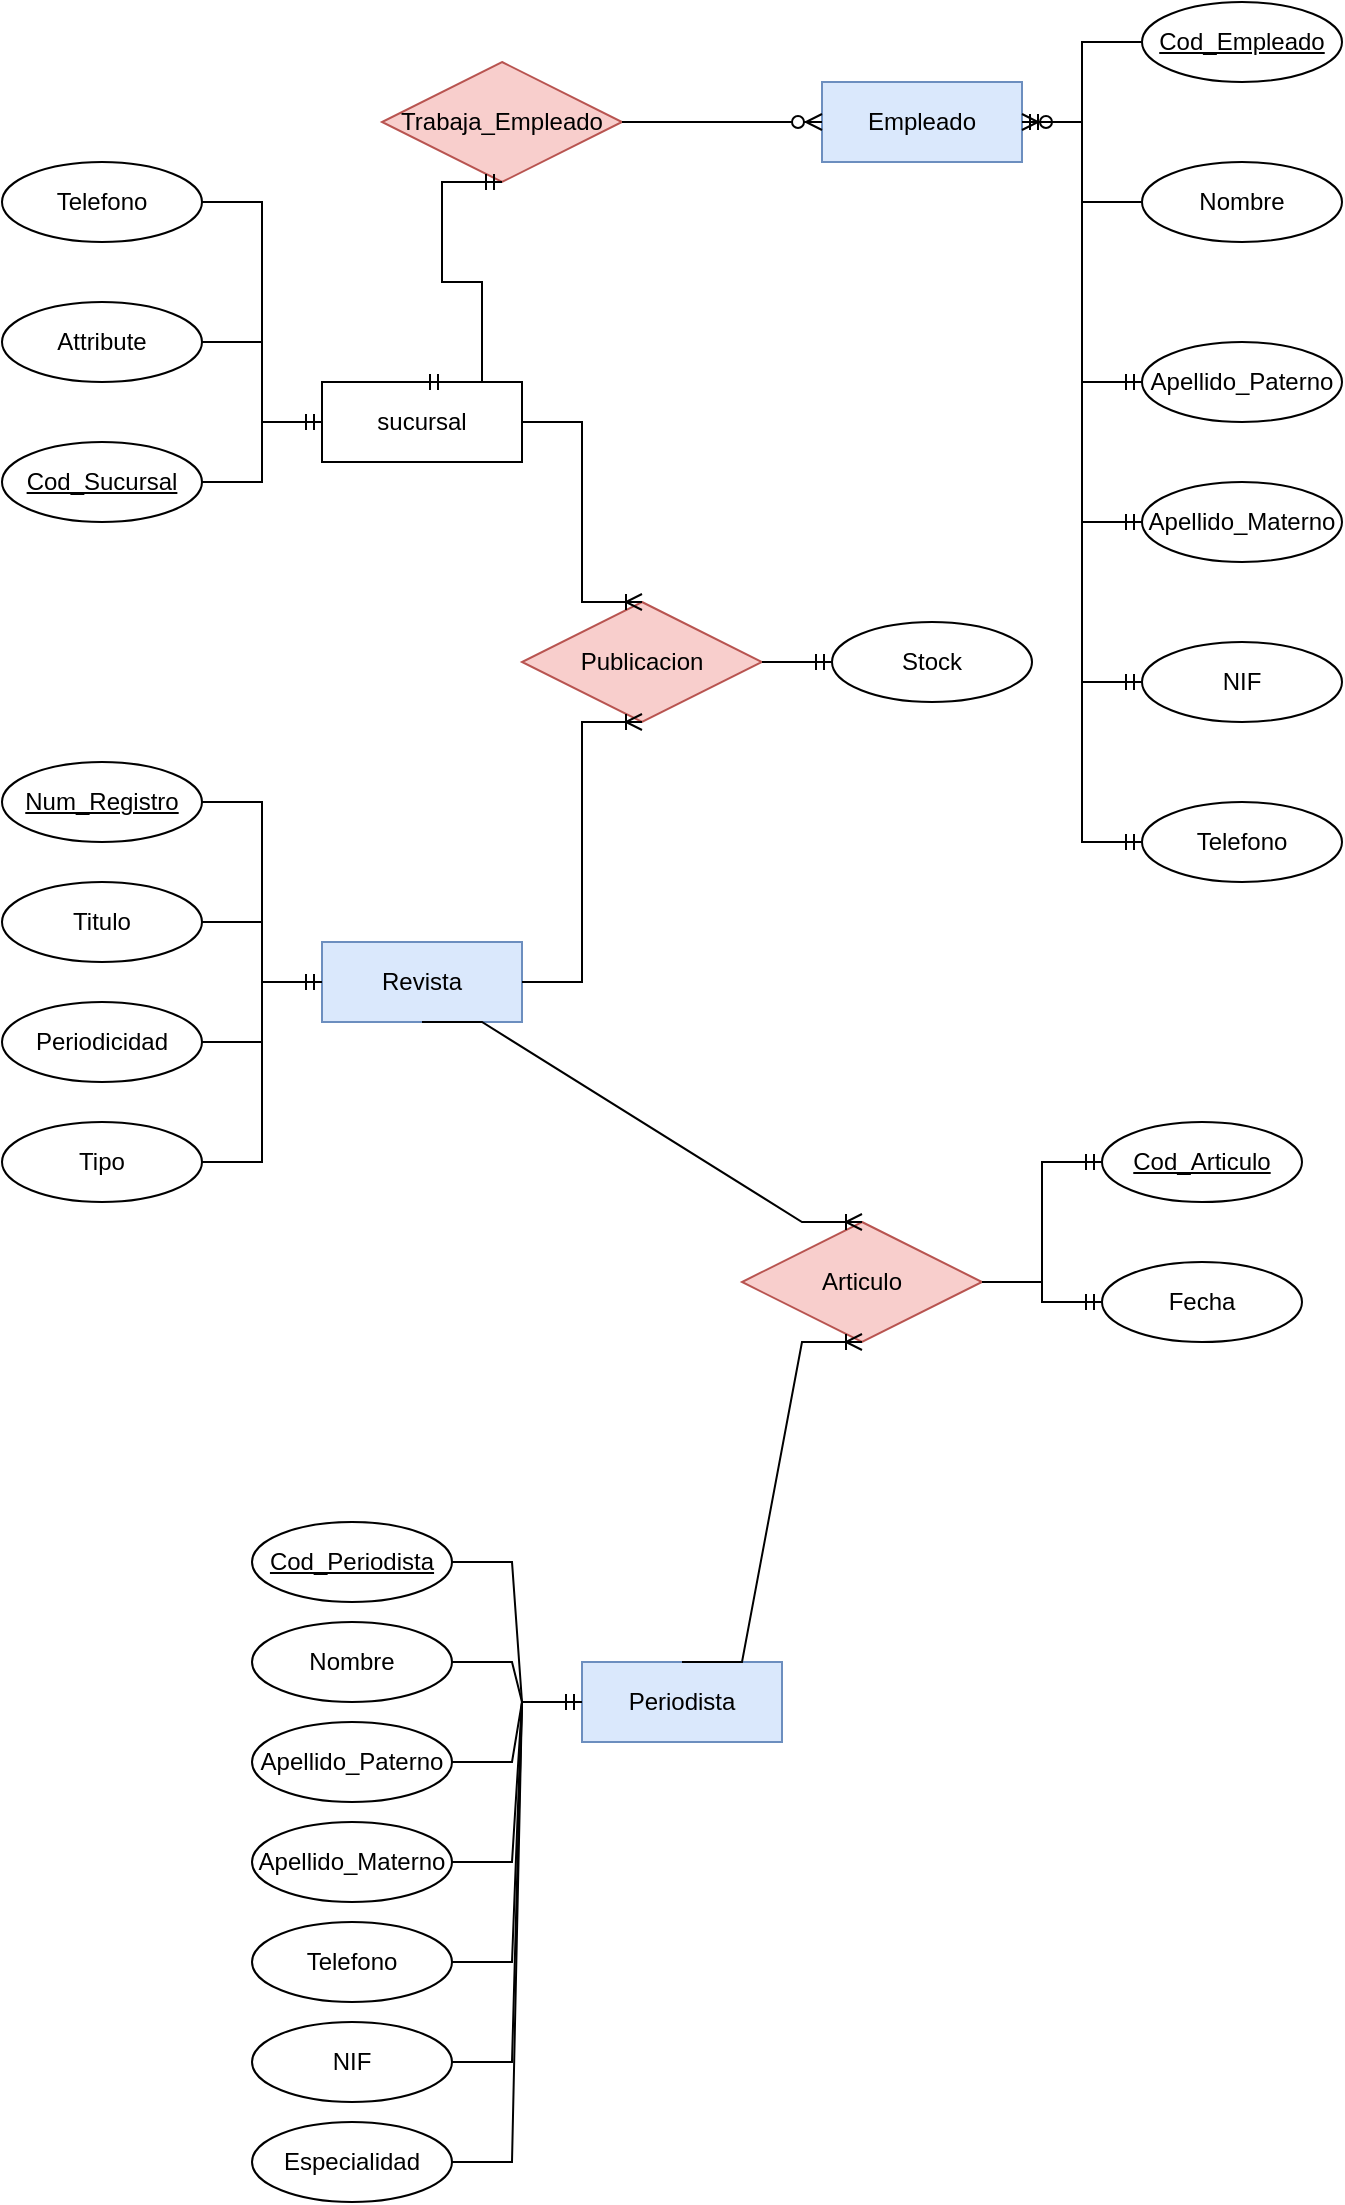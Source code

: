 <mxfile version="21.6.2" type="github">
  <diagram name="Page-1" id="UO4-BMnbqjIwqz6x6uQH">
    <mxGraphModel dx="478" dy="792" grid="1" gridSize="10" guides="1" tooltips="1" connect="1" arrows="1" fold="1" page="1" pageScale="1" pageWidth="850" pageHeight="1100" math="0" shadow="0">
      <root>
        <mxCell id="0" />
        <mxCell id="1" parent="0" />
        <mxCell id="WOpBPVeNc5zzb4Up8IcJ-1" value="sucursal" style="whiteSpace=wrap;html=1;align=center;" vertex="1" parent="1">
          <mxGeometry x="170" y="240" width="100" height="40" as="geometry" />
        </mxCell>
        <mxCell id="WOpBPVeNc5zzb4Up8IcJ-2" value="&lt;div&gt;Empleado&lt;/div&gt;" style="whiteSpace=wrap;html=1;align=center;fillColor=#dae8fc;strokeColor=#6c8ebf;" vertex="1" parent="1">
          <mxGeometry x="420" y="90" width="100" height="40" as="geometry" />
        </mxCell>
        <mxCell id="WOpBPVeNc5zzb4Up8IcJ-3" value="&lt;div&gt;Periodista&lt;/div&gt;" style="whiteSpace=wrap;html=1;align=center;fillColor=#dae8fc;strokeColor=#6c8ebf;" vertex="1" parent="1">
          <mxGeometry x="300" y="880" width="100" height="40" as="geometry" />
        </mxCell>
        <mxCell id="WOpBPVeNc5zzb4Up8IcJ-4" value="Revista" style="whiteSpace=wrap;html=1;align=center;fillColor=#dae8fc;strokeColor=#6c8ebf;" vertex="1" parent="1">
          <mxGeometry x="170" y="520" width="100" height="40" as="geometry" />
        </mxCell>
        <mxCell id="WOpBPVeNc5zzb4Up8IcJ-5" value="Telefono" style="ellipse;whiteSpace=wrap;html=1;align=center;" vertex="1" parent="1">
          <mxGeometry x="10" y="130" width="100" height="40" as="geometry" />
        </mxCell>
        <mxCell id="WOpBPVeNc5zzb4Up8IcJ-6" value="Attribute" style="ellipse;whiteSpace=wrap;html=1;align=center;" vertex="1" parent="1">
          <mxGeometry x="10" y="200" width="100" height="40" as="geometry" />
        </mxCell>
        <mxCell id="WOpBPVeNc5zzb4Up8IcJ-7" value="&lt;div&gt;Cod_Sucursal&lt;/div&gt;" style="ellipse;whiteSpace=wrap;html=1;align=center;fontStyle=4;" vertex="1" parent="1">
          <mxGeometry x="10" y="270" width="100" height="40" as="geometry" />
        </mxCell>
        <mxCell id="WOpBPVeNc5zzb4Up8IcJ-8" value="Cod_Empleado" style="ellipse;whiteSpace=wrap;html=1;align=center;fontStyle=4;" vertex="1" parent="1">
          <mxGeometry x="580" y="50" width="100" height="40" as="geometry" />
        </mxCell>
        <mxCell id="WOpBPVeNc5zzb4Up8IcJ-9" value="Nombre" style="ellipse;whiteSpace=wrap;html=1;align=center;" vertex="1" parent="1">
          <mxGeometry x="580" y="130" width="100" height="40" as="geometry" />
        </mxCell>
        <mxCell id="WOpBPVeNc5zzb4Up8IcJ-10" value="&lt;div&gt;Apellido_Paterno&lt;/div&gt;" style="ellipse;whiteSpace=wrap;html=1;align=center;" vertex="1" parent="1">
          <mxGeometry x="580" y="220" width="100" height="40" as="geometry" />
        </mxCell>
        <mxCell id="WOpBPVeNc5zzb4Up8IcJ-11" value="&lt;div&gt;Apellido_Materno&lt;/div&gt;" style="ellipse;whiteSpace=wrap;html=1;align=center;" vertex="1" parent="1">
          <mxGeometry x="580" y="290" width="100" height="40" as="geometry" />
        </mxCell>
        <mxCell id="WOpBPVeNc5zzb4Up8IcJ-13" value="&lt;div&gt;NIF&lt;/div&gt;" style="ellipse;whiteSpace=wrap;html=1;align=center;" vertex="1" parent="1">
          <mxGeometry x="580" y="370" width="100" height="40" as="geometry" />
        </mxCell>
        <mxCell id="WOpBPVeNc5zzb4Up8IcJ-14" value="Telefono" style="ellipse;whiteSpace=wrap;html=1;align=center;" vertex="1" parent="1">
          <mxGeometry x="580" y="450" width="100" height="40" as="geometry" />
        </mxCell>
        <mxCell id="WOpBPVeNc5zzb4Up8IcJ-15" value="Trabaja_Empleado" style="shape=rhombus;perimeter=rhombusPerimeter;whiteSpace=wrap;html=1;align=center;fillColor=#f8cecc;strokeColor=#b85450;" vertex="1" parent="1">
          <mxGeometry x="200" y="80" width="120" height="60" as="geometry" />
        </mxCell>
        <mxCell id="WOpBPVeNc5zzb4Up8IcJ-16" value="Cod_Periodista" style="ellipse;whiteSpace=wrap;html=1;align=center;fontStyle=4;" vertex="1" parent="1">
          <mxGeometry x="135" y="810" width="100" height="40" as="geometry" />
        </mxCell>
        <mxCell id="WOpBPVeNc5zzb4Up8IcJ-17" value="Nombre" style="ellipse;whiteSpace=wrap;html=1;align=center;" vertex="1" parent="1">
          <mxGeometry x="135" y="860" width="100" height="40" as="geometry" />
        </mxCell>
        <mxCell id="WOpBPVeNc5zzb4Up8IcJ-18" value="&lt;div&gt;Apellido_Paterno&lt;/div&gt;" style="ellipse;whiteSpace=wrap;html=1;align=center;" vertex="1" parent="1">
          <mxGeometry x="135" y="910" width="100" height="40" as="geometry" />
        </mxCell>
        <mxCell id="WOpBPVeNc5zzb4Up8IcJ-19" value="&lt;div&gt;Apellido_Materno&lt;/div&gt;" style="ellipse;whiteSpace=wrap;html=1;align=center;" vertex="1" parent="1">
          <mxGeometry x="135" y="960" width="100" height="40" as="geometry" />
        </mxCell>
        <mxCell id="WOpBPVeNc5zzb4Up8IcJ-20" value="&lt;div&gt;NIF&lt;/div&gt;" style="ellipse;whiteSpace=wrap;html=1;align=center;" vertex="1" parent="1">
          <mxGeometry x="135" y="1060" width="100" height="40" as="geometry" />
        </mxCell>
        <mxCell id="WOpBPVeNc5zzb4Up8IcJ-21" value="Telefono" style="ellipse;whiteSpace=wrap;html=1;align=center;" vertex="1" parent="1">
          <mxGeometry x="135" y="1010" width="100" height="40" as="geometry" />
        </mxCell>
        <mxCell id="WOpBPVeNc5zzb4Up8IcJ-22" value="" style="edgeStyle=entityRelationEdgeStyle;fontSize=12;html=1;endArrow=ERzeroToMany;endFill=1;rounded=0;exitX=1;exitY=0.5;exitDx=0;exitDy=0;" edge="1" parent="1" source="WOpBPVeNc5zzb4Up8IcJ-15" target="WOpBPVeNc5zzb4Up8IcJ-2">
          <mxGeometry width="100" height="100" relative="1" as="geometry">
            <mxPoint x="340" y="420" as="sourcePoint" />
            <mxPoint x="440" y="320" as="targetPoint" />
          </mxGeometry>
        </mxCell>
        <mxCell id="WOpBPVeNc5zzb4Up8IcJ-27" value="" style="edgeStyle=entityRelationEdgeStyle;fontSize=12;html=1;endArrow=ERmandOne;rounded=0;entryX=1;entryY=0.5;entryDx=0;entryDy=0;exitX=0;exitY=0.5;exitDx=0;exitDy=0;" edge="1" parent="1" source="WOpBPVeNc5zzb4Up8IcJ-8" target="WOpBPVeNc5zzb4Up8IcJ-2">
          <mxGeometry width="100" height="100" relative="1" as="geometry">
            <mxPoint x="340" y="420" as="sourcePoint" />
            <mxPoint x="440" y="320" as="targetPoint" />
          </mxGeometry>
        </mxCell>
        <mxCell id="WOpBPVeNc5zzb4Up8IcJ-28" value="" style="edgeStyle=entityRelationEdgeStyle;fontSize=12;html=1;endArrow=ERzeroToMany;endFill=1;rounded=0;exitX=0;exitY=0.5;exitDx=0;exitDy=0;" edge="1" parent="1" source="WOpBPVeNc5zzb4Up8IcJ-9" target="WOpBPVeNc5zzb4Up8IcJ-2">
          <mxGeometry width="100" height="100" relative="1" as="geometry">
            <mxPoint x="340" y="420" as="sourcePoint" />
            <mxPoint x="440" y="320" as="targetPoint" />
          </mxGeometry>
        </mxCell>
        <mxCell id="WOpBPVeNc5zzb4Up8IcJ-29" value="" style="edgeStyle=entityRelationEdgeStyle;fontSize=12;html=1;endArrow=ERmandOne;rounded=0;entryX=0;entryY=0.5;entryDx=0;entryDy=0;exitX=1;exitY=0.5;exitDx=0;exitDy=0;" edge="1" parent="1" source="WOpBPVeNc5zzb4Up8IcJ-2" target="WOpBPVeNc5zzb4Up8IcJ-10">
          <mxGeometry width="100" height="100" relative="1" as="geometry">
            <mxPoint x="340" y="420" as="sourcePoint" />
            <mxPoint x="440" y="320" as="targetPoint" />
          </mxGeometry>
        </mxCell>
        <mxCell id="WOpBPVeNc5zzb4Up8IcJ-30" value="" style="edgeStyle=entityRelationEdgeStyle;fontSize=12;html=1;endArrow=ERmandOne;rounded=0;entryX=0;entryY=0.5;entryDx=0;entryDy=0;exitX=1;exitY=0.5;exitDx=0;exitDy=0;" edge="1" parent="1" source="WOpBPVeNc5zzb4Up8IcJ-2" target="WOpBPVeNc5zzb4Up8IcJ-11">
          <mxGeometry width="100" height="100" relative="1" as="geometry">
            <mxPoint x="340" y="420" as="sourcePoint" />
            <mxPoint x="440" y="320" as="targetPoint" />
          </mxGeometry>
        </mxCell>
        <mxCell id="WOpBPVeNc5zzb4Up8IcJ-31" value="" style="edgeStyle=entityRelationEdgeStyle;fontSize=12;html=1;endArrow=ERmandOne;rounded=0;entryX=0;entryY=0.5;entryDx=0;entryDy=0;exitX=1;exitY=0.5;exitDx=0;exitDy=0;" edge="1" parent="1" source="WOpBPVeNc5zzb4Up8IcJ-2" target="WOpBPVeNc5zzb4Up8IcJ-13">
          <mxGeometry width="100" height="100" relative="1" as="geometry">
            <mxPoint x="340" y="420" as="sourcePoint" />
            <mxPoint x="440" y="320" as="targetPoint" />
          </mxGeometry>
        </mxCell>
        <mxCell id="WOpBPVeNc5zzb4Up8IcJ-32" value="" style="edgeStyle=entityRelationEdgeStyle;fontSize=12;html=1;endArrow=ERmandOne;rounded=0;entryX=0;entryY=0.5;entryDx=0;entryDy=0;exitX=1;exitY=0.5;exitDx=0;exitDy=0;" edge="1" parent="1" source="WOpBPVeNc5zzb4Up8IcJ-2" target="WOpBPVeNc5zzb4Up8IcJ-14">
          <mxGeometry width="100" height="100" relative="1" as="geometry">
            <mxPoint x="340" y="420" as="sourcePoint" />
            <mxPoint x="440" y="320" as="targetPoint" />
          </mxGeometry>
        </mxCell>
        <mxCell id="WOpBPVeNc5zzb4Up8IcJ-34" value="" style="edgeStyle=entityRelationEdgeStyle;fontSize=12;html=1;endArrow=ERmandOne;startArrow=ERmandOne;rounded=0;entryX=0.5;entryY=1;entryDx=0;entryDy=0;exitX=0.5;exitY=0;exitDx=0;exitDy=0;" edge="1" parent="1" source="WOpBPVeNc5zzb4Up8IcJ-1" target="WOpBPVeNc5zzb4Up8IcJ-15">
          <mxGeometry width="100" height="100" relative="1" as="geometry">
            <mxPoint x="180" y="450" as="sourcePoint" />
            <mxPoint x="280" y="350" as="targetPoint" />
          </mxGeometry>
        </mxCell>
        <mxCell id="WOpBPVeNc5zzb4Up8IcJ-35" value="" style="edgeStyle=entityRelationEdgeStyle;fontSize=12;html=1;endArrow=ERmandOne;rounded=0;exitX=1;exitY=0.5;exitDx=0;exitDy=0;entryX=0;entryY=0.5;entryDx=0;entryDy=0;" edge="1" parent="1" source="WOpBPVeNc5zzb4Up8IcJ-5" target="WOpBPVeNc5zzb4Up8IcJ-1">
          <mxGeometry width="100" height="100" relative="1" as="geometry">
            <mxPoint x="180" y="450" as="sourcePoint" />
            <mxPoint x="280" y="350" as="targetPoint" />
          </mxGeometry>
        </mxCell>
        <mxCell id="WOpBPVeNc5zzb4Up8IcJ-37" value="" style="edgeStyle=entityRelationEdgeStyle;fontSize=12;html=1;endArrow=ERmandOne;rounded=0;entryX=0;entryY=0.5;entryDx=0;entryDy=0;exitX=1;exitY=0.5;exitDx=0;exitDy=0;" edge="1" parent="1" source="WOpBPVeNc5zzb4Up8IcJ-7" target="WOpBPVeNc5zzb4Up8IcJ-1">
          <mxGeometry width="100" height="100" relative="1" as="geometry">
            <mxPoint x="180" y="450" as="sourcePoint" />
            <mxPoint x="280" y="350" as="targetPoint" />
          </mxGeometry>
        </mxCell>
        <mxCell id="WOpBPVeNc5zzb4Up8IcJ-38" value="" style="edgeStyle=entityRelationEdgeStyle;fontSize=12;html=1;endArrow=ERmandOne;rounded=0;exitX=1;exitY=0.5;exitDx=0;exitDy=0;" edge="1" parent="1" source="WOpBPVeNc5zzb4Up8IcJ-6" target="WOpBPVeNc5zzb4Up8IcJ-1">
          <mxGeometry width="100" height="100" relative="1" as="geometry">
            <mxPoint x="180" y="450" as="sourcePoint" />
            <mxPoint x="280" y="350" as="targetPoint" />
          </mxGeometry>
        </mxCell>
        <mxCell id="WOpBPVeNc5zzb4Up8IcJ-40" value="Num_Registro" style="ellipse;whiteSpace=wrap;html=1;align=center;fontStyle=4;" vertex="1" parent="1">
          <mxGeometry x="10" y="430" width="100" height="40" as="geometry" />
        </mxCell>
        <mxCell id="WOpBPVeNc5zzb4Up8IcJ-41" value="&lt;div&gt;Titulo&lt;/div&gt;" style="ellipse;whiteSpace=wrap;html=1;align=center;" vertex="1" parent="1">
          <mxGeometry x="10" y="490" width="100" height="40" as="geometry" />
        </mxCell>
        <mxCell id="WOpBPVeNc5zzb4Up8IcJ-42" value="Periodicidad" style="ellipse;whiteSpace=wrap;html=1;align=center;" vertex="1" parent="1">
          <mxGeometry x="10" y="550" width="100" height="40" as="geometry" />
        </mxCell>
        <mxCell id="WOpBPVeNc5zzb4Up8IcJ-43" value="Tipo" style="ellipse;whiteSpace=wrap;html=1;align=center;" vertex="1" parent="1">
          <mxGeometry x="10" y="610" width="100" height="40" as="geometry" />
        </mxCell>
        <mxCell id="WOpBPVeNc5zzb4Up8IcJ-44" value="" style="edgeStyle=entityRelationEdgeStyle;fontSize=12;html=1;endArrow=ERmandOne;rounded=0;" edge="1" parent="1" source="WOpBPVeNc5zzb4Up8IcJ-40" target="WOpBPVeNc5zzb4Up8IcJ-4">
          <mxGeometry width="100" height="100" relative="1" as="geometry">
            <mxPoint x="180" y="440" as="sourcePoint" />
            <mxPoint x="170" y="350" as="targetPoint" />
          </mxGeometry>
        </mxCell>
        <mxCell id="WOpBPVeNc5zzb4Up8IcJ-45" value="" style="edgeStyle=entityRelationEdgeStyle;fontSize=12;html=1;endArrow=ERmandOne;rounded=0;" edge="1" parent="1" source="WOpBPVeNc5zzb4Up8IcJ-41" target="WOpBPVeNc5zzb4Up8IcJ-4">
          <mxGeometry width="100" height="100" relative="1" as="geometry">
            <mxPoint x="70" y="450" as="sourcePoint" />
            <mxPoint x="170" y="350" as="targetPoint" />
          </mxGeometry>
        </mxCell>
        <mxCell id="WOpBPVeNc5zzb4Up8IcJ-46" value="" style="edgeStyle=entityRelationEdgeStyle;fontSize=12;html=1;endArrow=ERmandOne;rounded=0;" edge="1" parent="1" source="WOpBPVeNc5zzb4Up8IcJ-42" target="WOpBPVeNc5zzb4Up8IcJ-4">
          <mxGeometry width="100" height="100" relative="1" as="geometry">
            <mxPoint x="70" y="450" as="sourcePoint" />
            <mxPoint x="170" y="350" as="targetPoint" />
          </mxGeometry>
        </mxCell>
        <mxCell id="WOpBPVeNc5zzb4Up8IcJ-47" value="" style="edgeStyle=entityRelationEdgeStyle;fontSize=12;html=1;endArrow=ERmandOne;rounded=0;" edge="1" parent="1" source="WOpBPVeNc5zzb4Up8IcJ-43" target="WOpBPVeNc5zzb4Up8IcJ-4">
          <mxGeometry width="100" height="100" relative="1" as="geometry">
            <mxPoint x="70" y="450" as="sourcePoint" />
            <mxPoint x="170" y="350" as="targetPoint" />
          </mxGeometry>
        </mxCell>
        <mxCell id="WOpBPVeNc5zzb4Up8IcJ-48" value="Publicacion" style="shape=rhombus;perimeter=rhombusPerimeter;whiteSpace=wrap;html=1;align=center;fillColor=#f8cecc;strokeColor=#b85450;" vertex="1" parent="1">
          <mxGeometry x="270" y="350" width="120" height="60" as="geometry" />
        </mxCell>
        <mxCell id="WOpBPVeNc5zzb4Up8IcJ-49" value="" style="edgeStyle=entityRelationEdgeStyle;fontSize=12;html=1;endArrow=ERoneToMany;rounded=0;entryX=0.5;entryY=0;entryDx=0;entryDy=0;" edge="1" parent="1" source="WOpBPVeNc5zzb4Up8IcJ-1" target="WOpBPVeNc5zzb4Up8IcJ-48">
          <mxGeometry width="100" height="100" relative="1" as="geometry">
            <mxPoint x="160" y="450" as="sourcePoint" />
            <mxPoint x="260" y="350" as="targetPoint" />
          </mxGeometry>
        </mxCell>
        <mxCell id="WOpBPVeNc5zzb4Up8IcJ-50" value="" style="edgeStyle=entityRelationEdgeStyle;fontSize=12;html=1;endArrow=ERoneToMany;rounded=0;entryX=0.5;entryY=1;entryDx=0;entryDy=0;" edge="1" parent="1" source="WOpBPVeNc5zzb4Up8IcJ-4" target="WOpBPVeNc5zzb4Up8IcJ-48">
          <mxGeometry width="100" height="100" relative="1" as="geometry">
            <mxPoint x="160" y="450" as="sourcePoint" />
            <mxPoint x="260" y="350" as="targetPoint" />
          </mxGeometry>
        </mxCell>
        <mxCell id="WOpBPVeNc5zzb4Up8IcJ-51" value="&lt;div&gt;Stock&lt;/div&gt;" style="ellipse;whiteSpace=wrap;html=1;align=center;" vertex="1" parent="1">
          <mxGeometry x="425" y="360" width="100" height="40" as="geometry" />
        </mxCell>
        <mxCell id="WOpBPVeNc5zzb4Up8IcJ-52" value="" style="edgeStyle=entityRelationEdgeStyle;fontSize=12;html=1;endArrow=ERmandOne;rounded=0;" edge="1" parent="1" source="WOpBPVeNc5zzb4Up8IcJ-48" target="WOpBPVeNc5zzb4Up8IcJ-51">
          <mxGeometry width="100" height="100" relative="1" as="geometry">
            <mxPoint x="260" y="450" as="sourcePoint" />
            <mxPoint x="360" y="350" as="targetPoint" />
          </mxGeometry>
        </mxCell>
        <mxCell id="WOpBPVeNc5zzb4Up8IcJ-53" value="&lt;div&gt;Especialidad&lt;/div&gt;" style="ellipse;whiteSpace=wrap;html=1;align=center;" vertex="1" parent="1">
          <mxGeometry x="135" y="1110" width="100" height="40" as="geometry" />
        </mxCell>
        <mxCell id="WOpBPVeNc5zzb4Up8IcJ-54" value="" style="edgeStyle=entityRelationEdgeStyle;fontSize=12;html=1;endArrow=ERmandOne;rounded=0;" edge="1" parent="1" source="WOpBPVeNc5zzb4Up8IcJ-16" target="WOpBPVeNc5zzb4Up8IcJ-3">
          <mxGeometry width="100" height="100" relative="1" as="geometry">
            <mxPoint x="260" y="980" as="sourcePoint" />
            <mxPoint x="360" y="880" as="targetPoint" />
          </mxGeometry>
        </mxCell>
        <mxCell id="WOpBPVeNc5zzb4Up8IcJ-55" value="" style="edgeStyle=entityRelationEdgeStyle;fontSize=12;html=1;endArrow=ERmandOne;rounded=0;" edge="1" parent="1" source="WOpBPVeNc5zzb4Up8IcJ-17" target="WOpBPVeNc5zzb4Up8IcJ-3">
          <mxGeometry width="100" height="100" relative="1" as="geometry">
            <mxPoint x="260" y="980" as="sourcePoint" />
            <mxPoint x="360" y="880" as="targetPoint" />
          </mxGeometry>
        </mxCell>
        <mxCell id="WOpBPVeNc5zzb4Up8IcJ-56" value="" style="edgeStyle=entityRelationEdgeStyle;fontSize=12;html=1;endArrow=ERmandOne;rounded=0;" edge="1" parent="1" source="WOpBPVeNc5zzb4Up8IcJ-18" target="WOpBPVeNc5zzb4Up8IcJ-3">
          <mxGeometry width="100" height="100" relative="1" as="geometry">
            <mxPoint x="260" y="980" as="sourcePoint" />
            <mxPoint x="360" y="880" as="targetPoint" />
          </mxGeometry>
        </mxCell>
        <mxCell id="WOpBPVeNc5zzb4Up8IcJ-57" value="" style="edgeStyle=entityRelationEdgeStyle;fontSize=12;html=1;endArrow=ERmandOne;rounded=0;" edge="1" parent="1" source="WOpBPVeNc5zzb4Up8IcJ-19" target="WOpBPVeNc5zzb4Up8IcJ-3">
          <mxGeometry width="100" height="100" relative="1" as="geometry">
            <mxPoint x="260" y="980" as="sourcePoint" />
            <mxPoint x="360" y="880" as="targetPoint" />
          </mxGeometry>
        </mxCell>
        <mxCell id="WOpBPVeNc5zzb4Up8IcJ-58" value="" style="edgeStyle=entityRelationEdgeStyle;fontSize=12;html=1;endArrow=ERmandOne;rounded=0;" edge="1" parent="1" source="WOpBPVeNc5zzb4Up8IcJ-21" target="WOpBPVeNc5zzb4Up8IcJ-3">
          <mxGeometry width="100" height="100" relative="1" as="geometry">
            <mxPoint x="260" y="980" as="sourcePoint" />
            <mxPoint x="360" y="880" as="targetPoint" />
          </mxGeometry>
        </mxCell>
        <mxCell id="WOpBPVeNc5zzb4Up8IcJ-59" value="" style="edgeStyle=entityRelationEdgeStyle;fontSize=12;html=1;endArrow=ERmandOne;rounded=0;" edge="1" parent="1" source="WOpBPVeNc5zzb4Up8IcJ-20" target="WOpBPVeNc5zzb4Up8IcJ-3">
          <mxGeometry width="100" height="100" relative="1" as="geometry">
            <mxPoint x="320" y="940" as="sourcePoint" />
            <mxPoint x="420" y="840" as="targetPoint" />
          </mxGeometry>
        </mxCell>
        <mxCell id="WOpBPVeNc5zzb4Up8IcJ-60" value="" style="edgeStyle=entityRelationEdgeStyle;fontSize=12;html=1;endArrow=ERmandOne;rounded=0;" edge="1" parent="1" source="WOpBPVeNc5zzb4Up8IcJ-53" target="WOpBPVeNc5zzb4Up8IcJ-3">
          <mxGeometry width="100" height="100" relative="1" as="geometry">
            <mxPoint x="310" y="920" as="sourcePoint" />
            <mxPoint x="410" y="820" as="targetPoint" />
          </mxGeometry>
        </mxCell>
        <mxCell id="WOpBPVeNc5zzb4Up8IcJ-61" value="Articulo" style="shape=rhombus;perimeter=rhombusPerimeter;whiteSpace=wrap;html=1;align=center;fillColor=#f8cecc;strokeColor=#b85450;" vertex="1" parent="1">
          <mxGeometry x="380" y="660" width="120" height="60" as="geometry" />
        </mxCell>
        <mxCell id="WOpBPVeNc5zzb4Up8IcJ-62" value="" style="edgeStyle=entityRelationEdgeStyle;fontSize=12;html=1;endArrow=ERoneToMany;rounded=0;entryX=0.5;entryY=0;entryDx=0;entryDy=0;exitX=0.5;exitY=1;exitDx=0;exitDy=0;" edge="1" parent="1" source="WOpBPVeNc5zzb4Up8IcJ-4" target="WOpBPVeNc5zzb4Up8IcJ-61">
          <mxGeometry width="100" height="100" relative="1" as="geometry">
            <mxPoint x="260" y="950" as="sourcePoint" />
            <mxPoint x="360" y="850" as="targetPoint" />
          </mxGeometry>
        </mxCell>
        <mxCell id="WOpBPVeNc5zzb4Up8IcJ-63" value="" style="edgeStyle=entityRelationEdgeStyle;fontSize=12;html=1;endArrow=ERoneToMany;rounded=0;entryX=0.5;entryY=1;entryDx=0;entryDy=0;exitX=0.5;exitY=0;exitDx=0;exitDy=0;" edge="1" parent="1" source="WOpBPVeNc5zzb4Up8IcJ-3" target="WOpBPVeNc5zzb4Up8IcJ-61">
          <mxGeometry width="100" height="100" relative="1" as="geometry">
            <mxPoint x="260" y="950" as="sourcePoint" />
            <mxPoint x="360" y="850" as="targetPoint" />
          </mxGeometry>
        </mxCell>
        <mxCell id="WOpBPVeNc5zzb4Up8IcJ-64" value="Cod_Articulo" style="ellipse;whiteSpace=wrap;html=1;align=center;fontStyle=4;" vertex="1" parent="1">
          <mxGeometry x="560" y="610" width="100" height="40" as="geometry" />
        </mxCell>
        <mxCell id="WOpBPVeNc5zzb4Up8IcJ-65" value="Fecha" style="ellipse;whiteSpace=wrap;html=1;align=center;" vertex="1" parent="1">
          <mxGeometry x="560" y="680" width="100" height="40" as="geometry" />
        </mxCell>
        <mxCell id="WOpBPVeNc5zzb4Up8IcJ-66" value="" style="edgeStyle=entityRelationEdgeStyle;fontSize=12;html=1;endArrow=ERmandOne;rounded=0;" edge="1" parent="1" source="WOpBPVeNc5zzb4Up8IcJ-61" target="WOpBPVeNc5zzb4Up8IcJ-64">
          <mxGeometry width="100" height="100" relative="1" as="geometry">
            <mxPoint x="420" y="950" as="sourcePoint" />
            <mxPoint x="520" y="850" as="targetPoint" />
          </mxGeometry>
        </mxCell>
        <mxCell id="WOpBPVeNc5zzb4Up8IcJ-67" value="" style="edgeStyle=entityRelationEdgeStyle;fontSize=12;html=1;endArrow=ERmandOne;rounded=0;" edge="1" parent="1" source="WOpBPVeNc5zzb4Up8IcJ-61" target="WOpBPVeNc5zzb4Up8IcJ-65">
          <mxGeometry width="100" height="100" relative="1" as="geometry">
            <mxPoint x="420" y="950" as="sourcePoint" />
            <mxPoint x="520" y="850" as="targetPoint" />
          </mxGeometry>
        </mxCell>
      </root>
    </mxGraphModel>
  </diagram>
</mxfile>
